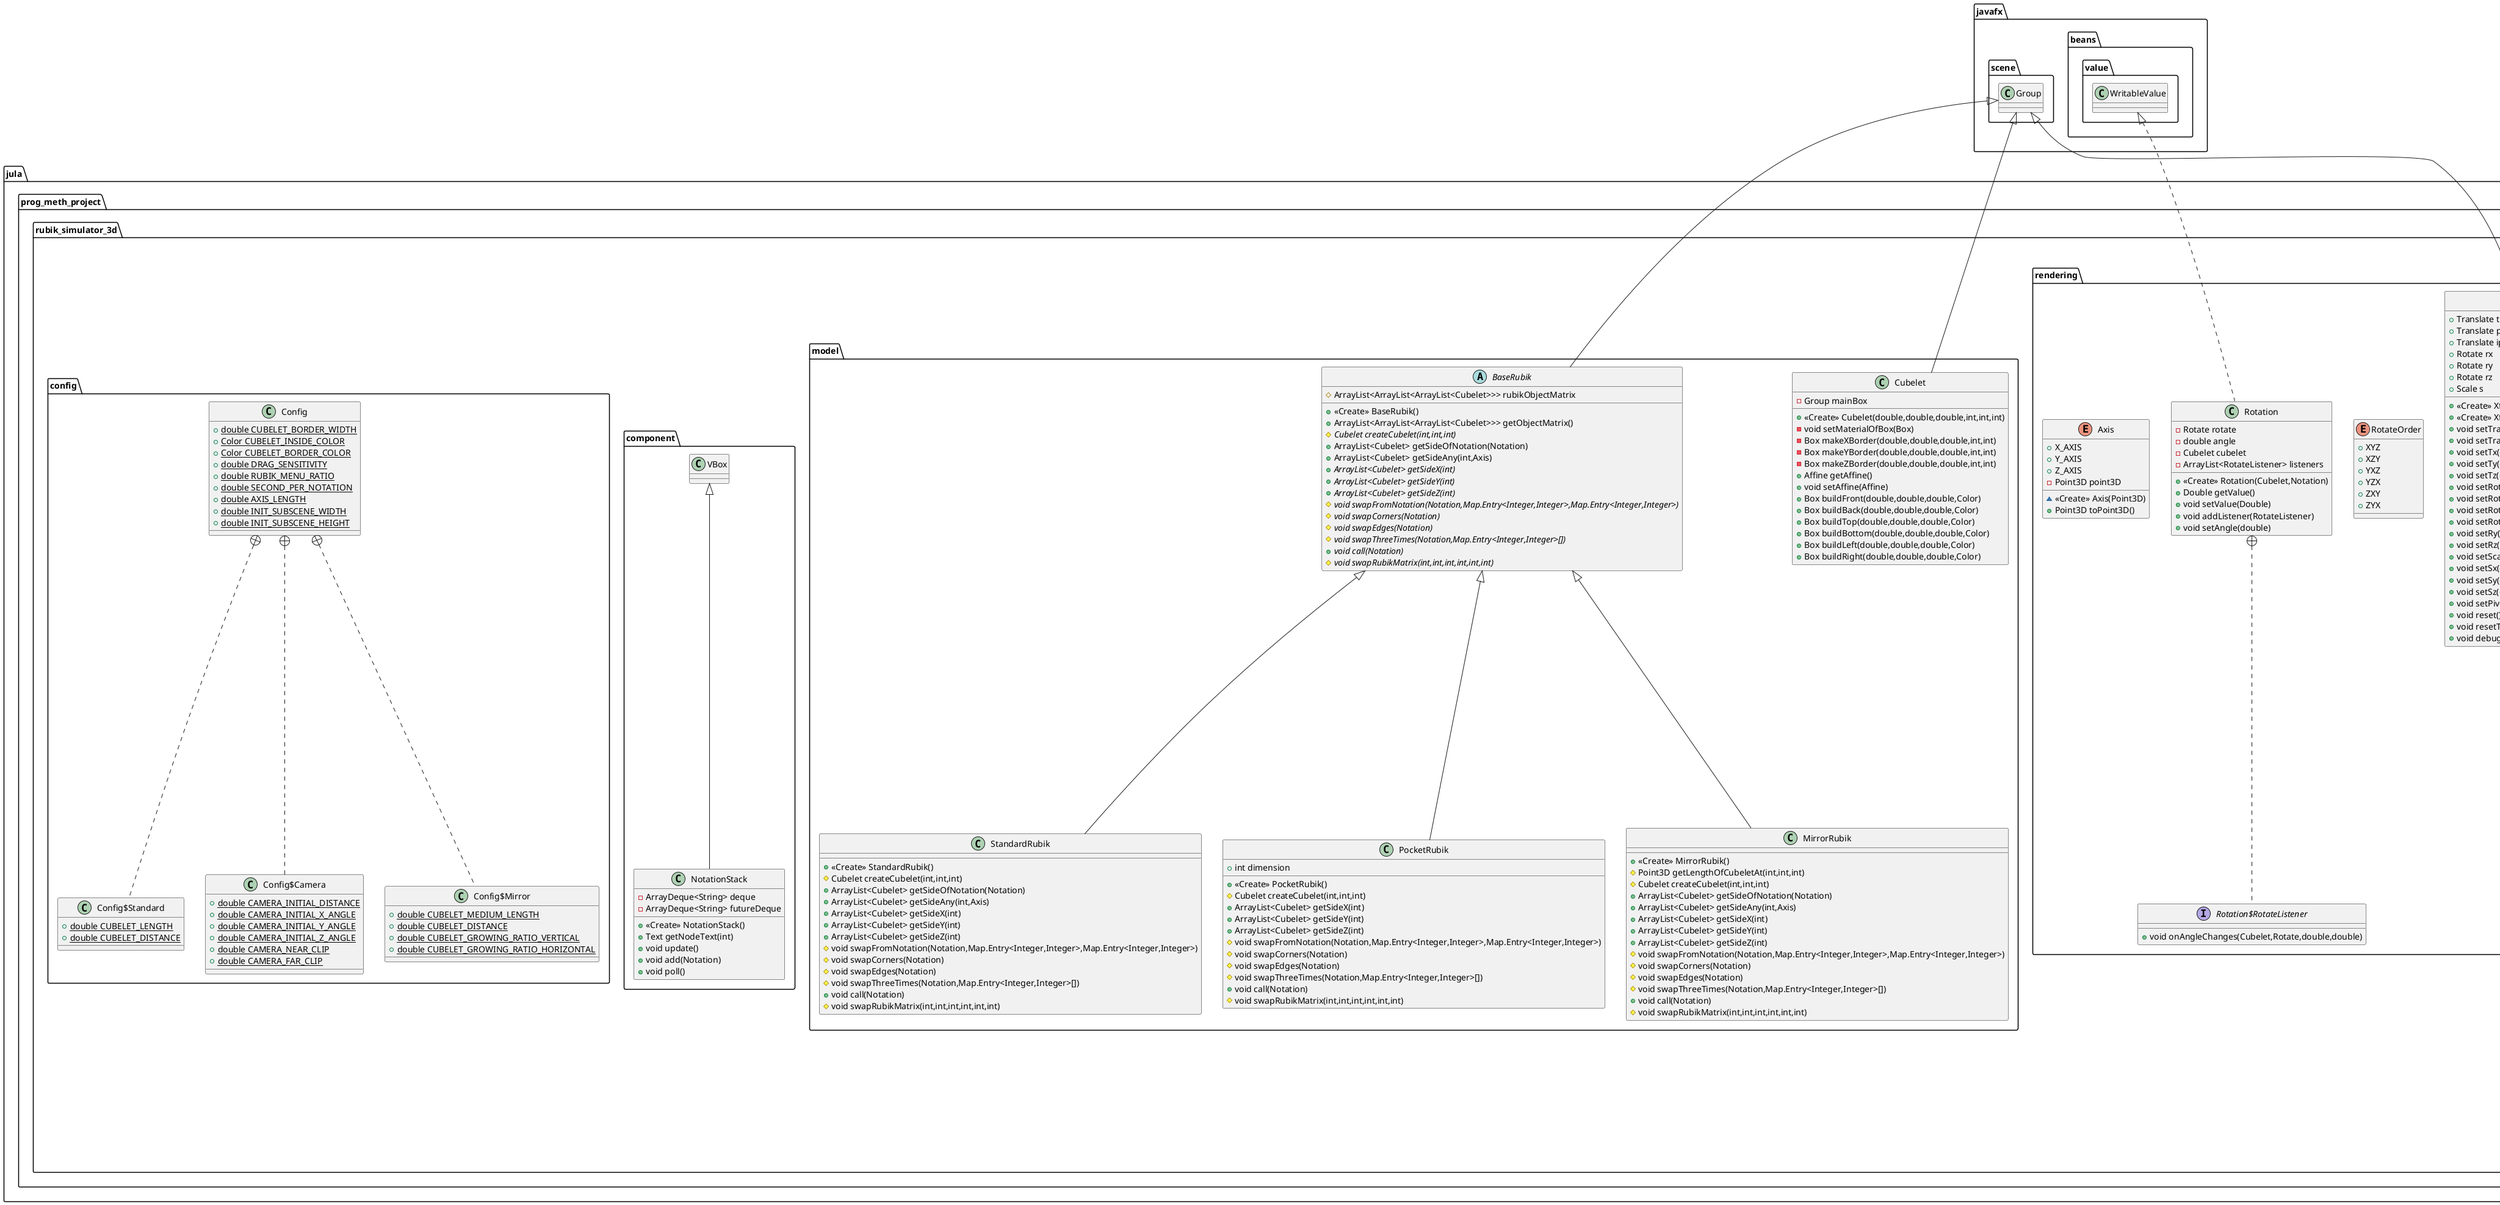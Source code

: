 @startuml
interface jula.prog_meth_project.rubik_simulator_3d.page.RubikPage {
+ String getName()
+ VBox getScene()
+ AtomicBoolean getHasStartedSolving()
+ NotationQueue getNotationQueue()
+ BaseRubik getRubik()
+ RubikFROOK getRubikSolver()
+ AtomicBoolean getIsSolving()
+ Group getWorld()
+ Pane getRoot()
+ Camera getCamera()
+ Xform getCameraXform()
+ Group getAxisGroup()
+ NotationStack getNotationStack()
+ double getStartDragX()
+ double getStartDragY()
+ void setStartDragX(double)
+ void setStartDragY(double)
+ SubScene getSubScene3DView()
+ void setScene(VBox)
+ void setSubScene3DView(SubScene)
~ Text buildAnglesText()
~ void setAnglesText(Text)
~ void build3DSubScene(double,double)
~ void createScene()
~ Button buildSolveButton()
~ GridPane buildMenus()
~ void buildMenu(GridPane)
~ Button notationButton(Notation)
~ void buildRubik()
~ void buildCamera()
~ void buildAxes()
}

class jula.prog_meth_project.rubik_simulator_3d.rendering.Xform {
+ Translate t
+ Translate p
+ Translate ip
+ Rotate rx
+ Rotate ry
+ Rotate rz
+ Scale s
+ <<Create>> Xform()
+ <<Create>> Xform(RotateOrder)
+ void setTranslate(double,double,double)
+ void setTranslate(double,double)
+ void setTx(double)
+ void setTy(double)
+ void setTz(double)
+ void setRotate(double,double,double)
+ void setRotateX(double)
+ void setRotateY(double)
+ void setRotateZ(double)
+ void setRy(double)
+ void setRz(double)
+ void setScale(double)
+ void setSx(double)
+ void setSy(double)
+ void setSz(double)
+ void setPivot(double,double,double)
+ void reset()
+ void resetTSP()
+ void debug()
}


enum jula.prog_meth_project.rubik_simulator_3d.rendering.RotateOrder {
+  XYZ
+  XZY
+  YXZ
+  YZX
+  ZXY
+  ZYX
}

class jula.prog_meth_project.rubik_simulator_3d.model.MirrorRubik {
+ <<Create>> MirrorRubik()
# Point3D getLengthOfCubeletAt(int,int,int)
# Cubelet createCubelet(int,int,int)
+ ArrayList<Cubelet> getSideOfNotation(Notation)
+ ArrayList<Cubelet> getSideAny(int,Axis)
+ ArrayList<Cubelet> getSideX(int)
+ ArrayList<Cubelet> getSideY(int)
+ ArrayList<Cubelet> getSideZ(int)
# void swapFromNotation(Notation,Map.Entry<Integer,Integer>,Map.Entry<Integer,Integer>)
# void swapCorners(Notation)
# void swapEdges(Notation)
# void swapThreeTimes(Notation,Map.Entry<Integer,Integer>[])
+ void call(Notation)
# void swapRubikMatrix(int,int,int,int,int,int)
}

class jula.prog_meth_project.rubik_simulator_3d.rendering.Rotation {
- Rotate rotate
- double angle
- Cubelet cubelet
- ArrayList<RotateListener> listeners
+ <<Create>> Rotation(Cubelet,Notation)
+ Double getValue()
+ void setValue(Double)
+ void addListener(RotateListener)
+ void setAngle(double)
}


interface jula.prog_meth_project.rubik_simulator_3d.rendering.Rotation$RotateListener {
+ void onAngleChanges(Cubelet,Rotate,double,double)
}

class jula.prog_meth_project.rubik_simulator_3d.component.NotationStack {
- ArrayDeque<String> deque
- ArrayDeque<String> futureDeque
+ <<Create>> NotationStack()
+ Text getNodeText(int)
+ void update()
+ void add(Notation)
+ void poll()
}


class jula.prog_meth_project.rubik_simulator_3d.config.Config {
+ {static} double CUBELET_BORDER_WIDTH
+ {static} Color CUBELET_INSIDE_COLOR
+ {static} Color CUBELET_BORDER_COLOR
+ {static} double DRAG_SENSITIVITY
+ {static} double RUBIK_MENU_RATIO
+ {static} double SECOND_PER_NOTATION
+ {static} double AXIS_LENGTH
+ {static} double INIT_SUBSCENE_WIDTH
+ {static} double INIT_SUBSCENE_HEIGHT
}

class jula.prog_meth_project.rubik_simulator_3d.config.Config$Mirror {
+ {static} double CUBELET_MEDIUM_LENGTH
+ {static} double CUBELET_DISTANCE
+ {static} double CUBELET_GROWING_RATIO_VERTICAL
+ {static} double CUBELET_GROWING_RATIO_HORIZONTAL
}

class jula.prog_meth_project.rubik_simulator_3d.config.Config$Standard {
+ {static} double CUBELET_LENGTH
+ {static} double CUBELET_DISTANCE
}

class jula.prog_meth_project.rubik_simulator_3d.config.Config$Camera {
+ {static} double CAMERA_INITIAL_DISTANCE
+ {static} double CAMERA_INITIAL_X_ANGLE
+ {static} double CAMERA_INITIAL_Y_ANGLE
+ {static} double CAMERA_INITIAL_Z_ANGLE
+ {static} double CAMERA_NEAR_CLIP
+ {static} double CAMERA_FAR_CLIP
}

class jula.prog_meth_project.rubik_simulator_3d.page.MirrorRubikPage {
- StackPane root
- Group world
- Group axisGroup
- PerspectiveCamera camera
- Xform cameraXform
- double startDragX
- double startDragY
- RubikFROOK rubikSolver
- AtomicBoolean hasStartedSolving
- AtomicBoolean isSolving
- BaseRubik rubik
- NotationStack notationStack
- NotationQueue notationQueue
- VBox scene
+ SubScene subScene3DView
+ <<Create>> MirrorRubikPage()
+ String getName()
+ AtomicBoolean getIsSolving()
+ AtomicBoolean getHasStartedSolving()
+ NotationQueue getNotationQueue()
+ BaseRubik getRubik()
+ RubikFROOK getRubikSolver()
+ Group getWorld()
+ StackPane getRoot()
+ PerspectiveCamera getCamera()
+ Xform getCameraXform()
+ Group getAxisGroup()
+ NotationStack getNotationStack()
+ double getStartDragX()
+ double getStartDragY()
+ SubScene getSubScene3DView()
+ void setScene(VBox)
+ void setSubScene3DView(SubScene)
+ void setStartDragX(double)
+ void setStartDragY(double)
+ VBox getScene()
}


class jula.prog_meth_project.rubik_simulator_3d.model.StandardRubik {
+ <<Create>> StandardRubik()
# Cubelet createCubelet(int,int,int)
+ ArrayList<Cubelet> getSideOfNotation(Notation)
+ ArrayList<Cubelet> getSideAny(int,Axis)
+ ArrayList<Cubelet> getSideX(int)
+ ArrayList<Cubelet> getSideY(int)
+ ArrayList<Cubelet> getSideZ(int)
# void swapFromNotation(Notation,Map.Entry<Integer,Integer>,Map.Entry<Integer,Integer>)
# void swapCorners(Notation)
# void swapEdges(Notation)
# void swapThreeTimes(Notation,Map.Entry<Integer,Integer>[])
+ void call(Notation)
# void swapRubikMatrix(int,int,int,int,int,int)
}

class jula.prog_meth_project.rubik_simulator_3d.model.Cubelet {
- Group mainBox
+ <<Create>> Cubelet(double,double,double,int,int,int)
- void setMaterialOfBox(Box)
- Box makeXBorder(double,double,double,int,int)
- Box makeYBorder(double,double,double,int,int)
- Box makeZBorder(double,double,double,int,int)
+ Affine getAffine()
+ void setAffine(Affine)
+ Box buildFront(double,double,double,Color)
+ Box buildBack(double,double,double,Color)
+ Box buildTop(double,double,double,Color)
+ Box buildBottom(double,double,double,Color)
+ Box buildLeft(double,double,double,Color)
+ Box buildRight(double,double,double,Color)
}


class jula.prog_meth_project.rubik_simulator_3d.page.StandardRubikPage {
- StackPane root
- Group world
- Group axisGroup
- PerspectiveCamera camera
- Xform cameraXform
- double startDragX
- double startDragY
- RubikFROOK rubikSolver
- AtomicBoolean hasStartedSolving
- AtomicBoolean isSolving
- BaseRubik rubik
- NotationStack notationStack
- NotationQueue notationQueue
- VBox scene
+ SubScene subScene3DView
+ <<Create>> StandardRubikPage()
+ String getName()
+ NotationStack getNotationStack()
+ NotationQueue getNotationQueue()
+ double getStartDragX()
+ AtomicBoolean getIsSolving()
+ Group getWorld()
+ Group getAxisGroup()
+ RubikFROOK getRubikSolver()
+ Xform getCameraXform()
+ StackPane getRoot()
+ double getStartDragY()
+ AtomicBoolean getHasStartedSolving()
+ SubScene getSubScene3DView()
+ PerspectiveCamera getCamera()
+ BaseRubik getRubik()
+ void setScene(VBox)
+ void setStartDragY(double)
+ void setStartDragX(double)
+ void setSubScene3DView(SubScene)
+ VBox getScene()
}


class jula.prog_meth_project.rubik_simulator_3d.page.PocketRubikPage {
- StackPane root
- Group world
- Group axisGroup
- PerspectiveCamera camera
- Xform cameraXform
- double startDragX
- double startDragY
- RubikFROOK rubikSolver
- AtomicBoolean hasStartedSolving
- AtomicBoolean isSolving
- BaseRubik rubik
- NotationStack notationStack
- NotationQueue notationQueue
- VBox scene
+ SubScene subScene3DView
+ <<Create>> PocketRubikPage()
+ String getName()
+ VBox getScene()
+ AtomicBoolean getHasStartedSolving()
+ NotationQueue getNotationQueue()
+ BaseRubik getRubik()
+ RubikFROOK getRubikSolver()
+ AtomicBoolean getIsSolving()
+ Group getWorld()
+ Pane getRoot()
+ Camera getCamera()
+ Xform getCameraXform()
+ Group getAxisGroup()
+ NotationStack getNotationStack()
+ double getStartDragX()
+ double getStartDragY()
+ void setStartDragX(double)
+ void setStartDragY(double)
+ SubScene getSubScene3DView()
+ void setScene(VBox)
+ void setSubScene3DView(SubScene)
}


abstract class jula.prog_meth_project.rubik_simulator_3d.model.BaseRubik {
# ArrayList<ArrayList<ArrayList<Cubelet>>> rubikObjectMatrix
+ <<Create>> BaseRubik()
+ ArrayList<ArrayList<ArrayList<Cubelet>>> getObjectMatrix()
# {abstract}Cubelet createCubelet(int,int,int)
+ ArrayList<Cubelet> getSideOfNotation(Notation)
+ ArrayList<Cubelet> getSideAny(int,Axis)
+ {abstract}ArrayList<Cubelet> getSideX(int)
+ {abstract}ArrayList<Cubelet> getSideY(int)
+ {abstract}ArrayList<Cubelet> getSideZ(int)
# {abstract}void swapFromNotation(Notation,Map.Entry<Integer,Integer>,Map.Entry<Integer,Integer>)
# {abstract}void swapCorners(Notation)
# {abstract}void swapEdges(Notation)
# {abstract}void swapThreeTimes(Notation,Map.Entry<Integer,Integer>[])
+ {abstract}void call(Notation)
# {abstract}void swapRubikMatrix(int,int,int,int,int,int)
}


class jula.prog_meth_project.rubik_simulator_3d.model.PocketRubik {
+ int dimension
+ <<Create>> PocketRubik()
# Cubelet createCubelet(int,int,int)
+ ArrayList<Cubelet> getSideX(int)
+ ArrayList<Cubelet> getSideY(int)
+ ArrayList<Cubelet> getSideZ(int)
# void swapFromNotation(Notation,Map.Entry<Integer,Integer>,Map.Entry<Integer,Integer>)
# void swapCorners(Notation)
# void swapEdges(Notation)
# void swapThreeTimes(Notation,Map.Entry<Integer,Integer>[])
+ void call(Notation)
# void swapRubikMatrix(int,int,int,int,int,int)
}


enum jula.prog_meth_project.rubik_simulator_3d.rendering.Axis {
+  X_AXIS
+  Y_AXIS
+  Z_AXIS
- Point3D point3D
~ <<Create>> Axis(Point3D)
+ Point3D toPoint3D()
}




javafx.scene.Group <|-- jula.prog_meth_project.rubik_simulator_3d.rendering.Xform
jula.prog_meth_project.rubik_simulator_3d.model.BaseRubik <|-- jula.prog_meth_project.rubik_simulator_3d.model.MirrorRubik
javafx.beans.value.WritableValue <|.. jula.prog_meth_project.rubik_simulator_3d.rendering.Rotation
jula.prog_meth_project.rubik_simulator_3d.rendering.Rotation +.. jula.prog_meth_project.rubik_simulator_3d.rendering.Rotation$RotateListener
jula.prog_meth_project.rubik_simulator_3d.component.VBox <|-- jula.prog_meth_project.rubik_simulator_3d.component.NotationStack
jula.prog_meth_project.rubik_simulator_3d.config.Config +.. jula.prog_meth_project.rubik_simulator_3d.config.Config$Mirror
jula.prog_meth_project.rubik_simulator_3d.config.Config +.. jula.prog_meth_project.rubik_simulator_3d.config.Config$Standard
jula.prog_meth_project.rubik_simulator_3d.config.Config +.. jula.prog_meth_project.rubik_simulator_3d.config.Config$Camera
jula.prog_meth_project.rubik_simulator_3d.page.RubikPage <|.. jula.prog_meth_project.rubik_simulator_3d.page.MirrorRubikPage
jula.prog_meth_project.rubik_simulator_3d.model.BaseRubik <|-- jula.prog_meth_project.rubik_simulator_3d.model.StandardRubik
javafx.scene.Group <|-- jula.prog_meth_project.rubik_simulator_3d.model.Cubelet
jula.prog_meth_project.rubik_simulator_3d.page.RubikPage <|.. jula.prog_meth_project.rubik_simulator_3d.page.StandardRubikPage
jula.prog_meth_project.rubik_simulator_3d.page.RubikPage <|.. jula.prog_meth_project.rubik_simulator_3d.page.PocketRubikPage
javafx.scene.Group <|-- jula.prog_meth_project.rubik_simulator_3d.model.BaseRubik
jula.prog_meth_project.rubik_simulator_3d.model.BaseRubik <|-- jula.prog_meth_project.rubik_simulator_3d.model.PocketRubik
@enduml